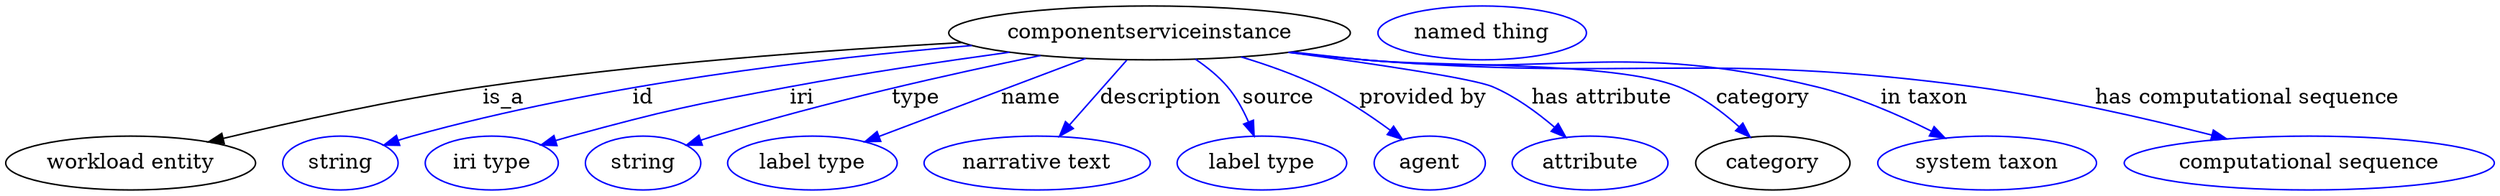 digraph {
	graph [bb="0,0,1657.7,123"];
	node [label="\N"];
	componentserviceinstance	[height=0.5,
		label=componentserviceinstance,
		pos="763.19,105",
		width=3.7191];
	"workload entity"	[height=0.5,
		pos="83.193,18",
		width=2.3109];
	componentserviceinstance -> "workload entity"	[label=is_a,
		lp="332.19,61.5",
		pos="e,135.11,32.095 638.03,98.548 548.58,93.583 425.56,84.576 318.19,69 258.84,60.39 192.04,45.681 144.87,34.438"];
	id	[color=blue,
		height=0.5,
		label=string,
		pos="223.19,18",
		width=1.0652];
	componentserviceinstance -> id	[color=blue,
		label=id,
		lp="425.19,61.5",
		pos="e,252.18,29.996 644.85,96.53 544.06,88.072 396.14,70.67 271.19,36 268.08,35.137 264.88,34.175 261.69,33.159",
		style=solid];
	iri	[color=blue,
		height=0.5,
		label="iri type",
		pos="324.19,18",
		width=1.2277];
	componentserviceinstance -> iri	[color=blue,
		label=iri,
		lp="531.19,61.5",
		pos="e,357.48,29.946 669.45,92.077 624.99,85.976 571.21,77.951 523.19,69 458.22,56.888 441.99,53.271 378.19,36 374.61,35.031 370.92,33.979 \
367.22,32.889",
		style=solid];
	type	[color=blue,
		height=0.5,
		label=string,
		pos="425.19,18",
		width=1.0652];
	componentserviceinstance -> type	[color=blue,
		label=type,
		lp="607.19,61.5",
		pos="e,454.13,29.97 690.41,89.873 631.1,77.674 545.47,58.494 472.19,36 469.43,35.153 466.59,34.238 463.75,33.289",
		style=solid];
	name	[color=blue,
		height=0.5,
		label="label type",
		pos="538.19,18",
		width=1.5707];
	componentserviceinstance -> name	[color=blue,
		label=name,
		lp="684.19,61.5",
		pos="e,573.22,32.232 720.61,87.912 681.18,73.017 622.77,50.95 582.73,35.824",
		style=solid];
	description	[color=blue,
		height=0.5,
		label="narrative text",
		pos="688.19,18",
		width=2.0943];
	componentserviceinstance -> description	[color=blue,
		label=description,
		lp="770.69,61.5",
		pos="e,703.09,35.885 748.02,86.799 737.07,74.39 722.13,57.458 709.91,43.618",
		style=solid];
	source	[color=blue,
		height=0.5,
		label="label type",
		pos="838.19,18",
		width=1.5707];
	componentserviceinstance -> source	[color=blue,
		label=source,
		lp="849.19,61.5",
		pos="e,832.98,36.066 793.78,87.445 801.45,82.272 809.2,76.046 815.19,69 821,62.169 825.64,53.628 829.19,45.547",
		style=solid];
	"provided by"	[color=blue,
		height=0.5,
		label=agent,
		pos="950.19,18",
		width=1.0291];
	componentserviceinstance -> "provided by"	[color=blue,
		label="provided by",
		lp="945.69,61.5",
		pos="e,931.94,33.821 824.25,88.965 841.76,83.67 860.59,77.002 877.19,69 893.54,61.12 910.34,49.867 923.7,40.03",
		style=solid];
	"has attribute"	[color=blue,
		height=0.5,
		label=attribute,
		pos="1057.2,18",
		width=1.4443];
	componentserviceinstance -> "has attribute"	[color=blue,
		label="has attribute",
		lp="1065.2,61.5",
		pos="e,1041.1,35.19 856.17,92.021 913.88,84.195 979.43,74.45 992.19,69 1007.3,62.548 1022,51.756 1033.6,41.846",
		style=solid];
	category	[height=0.5,
		pos="1178.2,18",
		width=1.4263];
	componentserviceinstance -> category	[color=blue,
		label=category,
		lp="1172.7,61.5",
		pos="e,1163.1,35.561 857.86,92.212 873.65,90.376 889.88,88.569 905.19,87 952.01,82.202 1072.5,86.537 1116.2,69 1130.9,63.112 1144.8,52.518 \
1155.7,42.593",
		style=solid];
	"in taxon"	[color=blue,
		height=0.5,
		label="system taxon",
		pos="1320.2,18",
		width=2.022];
	componentserviceinstance -> "in taxon"	[color=blue,
		label="in taxon",
		lp="1279.2,61.5",
		pos="e,1292.7,34.675 856.3,92.046 872.58,90.187 889.37,88.416 905.19,87 1039.6,74.977 1077.1,101.02 1208.2,69 1234.5,62.573 1262.3,50.191 \
1283.6,39.358",
		style=solid];
	"has computational sequence"	[color=blue,
		height=0.5,
		label="computational sequence",
		pos="1534.2,18",
		width=3.4303];
	componentserviceinstance -> "has computational sequence"	[color=blue,
		label="has computational sequence",
		lp="1494.7,61.5",
		pos="e,1479.5,34.171 855.52,91.93 872.04,90.061 889.11,88.317 905.19,87 1085.7,72.228 1132.7,92.986 1312.2,69 1365.9,61.823 1425.8,47.988 \
1469.8,36.688",
		style=solid];
	"named thing_category"	[color=blue,
		height=0.5,
		label="named thing",
		pos="984.19,105",
		width=1.9318];
}
